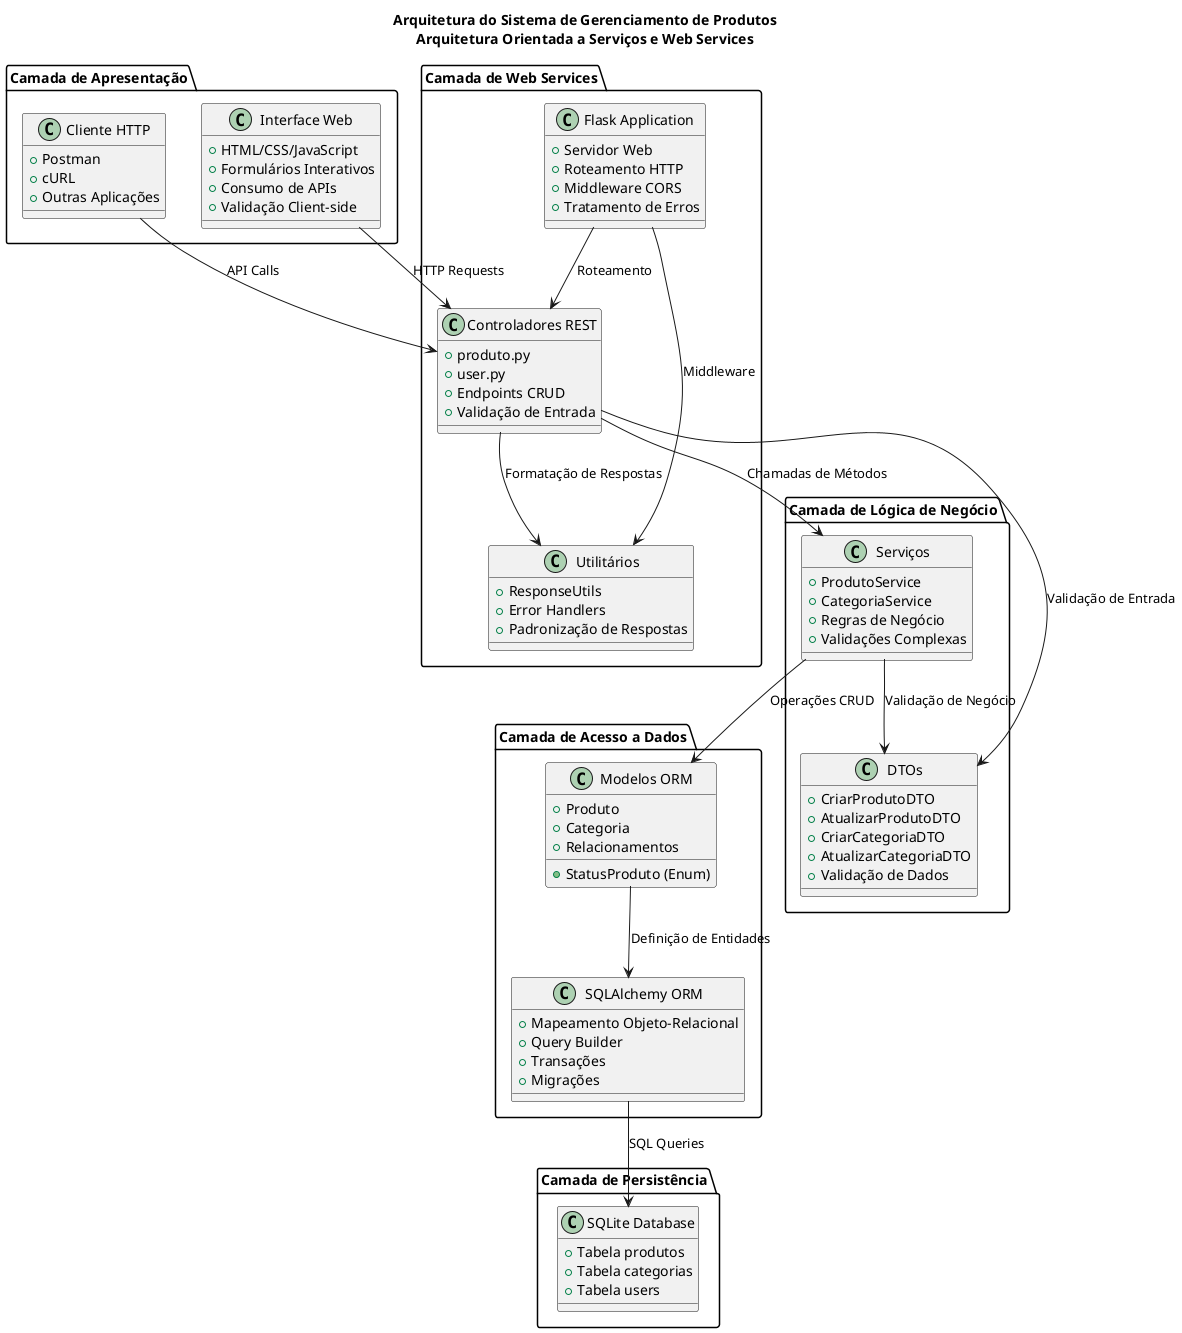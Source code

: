 @startuml Arquitetura do Sistema - Web Services

title Arquitetura do Sistema de Gerenciamento de Produtos\nArquitetura Orientada a Serviços e Web Services

package "Camada de Apresentação" {
    class "Interface Web" as UI {
        + HTML/CSS/JavaScript
        + Formulários Interativos
        + Consumo de APIs
        + Validação Client-side
    }
    
    class "Cliente HTTP" as HTTP_CLIENT {
        + Postman
        + cURL
        + Outras Aplicações
    }
}

package "Camada de Web Services" {
    class "Flask Application" as FLASK {
        + Servidor Web
        + Roteamento HTTP
        + Middleware CORS
        + Tratamento de Erros
    }
    
    class "Controladores REST" as CONTROLLERS {
        + produto.py
        + user.py
        + Endpoints CRUD
        + Validação de Entrada
    }
    
    class "Utilitários" as UTILS {
        + ResponseUtils
        + Error Handlers
        + Padronização de Respostas
    }
}

package "Camada de Lógica de Negócio" {
    class "Serviços" as SERVICES {
        + ProdutoService
        + CategoriaService
        + Regras de Negócio
        + Validações Complexas
    }
    
    class "DTOs" as DTOS {
        + CriarProdutoDTO
        + AtualizarProdutoDTO
        + CriarCategoriaDTO
        + AtualizarCategoriaDTO
        + Validação de Dados
    }
}

package "Camada de Acesso a Dados" {
    class "Modelos ORM" as MODELS {
        + Produto
        + Categoria
        + StatusProduto (Enum)
        + Relacionamentos
    }
    
    class "SQLAlchemy ORM" as ORM {
        + Mapeamento Objeto-Relacional
        + Query Builder
        + Transações
        + Migrações
    }
}

package "Camada de Persistência" {
    class "SQLite Database" as DB {
        + Tabela produtos
        + Tabela categorias
        + Tabela users
    }
}

' Relacionamentos
UI --> CONTROLLERS : HTTP Requests
HTTP_CLIENT --> CONTROLLERS : API Calls

CONTROLLERS --> SERVICES : Chamadas de Métodos
CONTROLLERS --> UTILS : Formatação de Respostas
CONTROLLERS --> DTOS : Validação de Entrada

SERVICES --> MODELS : Operações CRUD
SERVICES --> DTOS : Validação de Negócio

MODELS --> ORM : Definição de Entidades
ORM --> DB : SQL Queries

FLASK --> CONTROLLERS : Roteamento
FLASK --> UTILS : Middleware

@enduml

